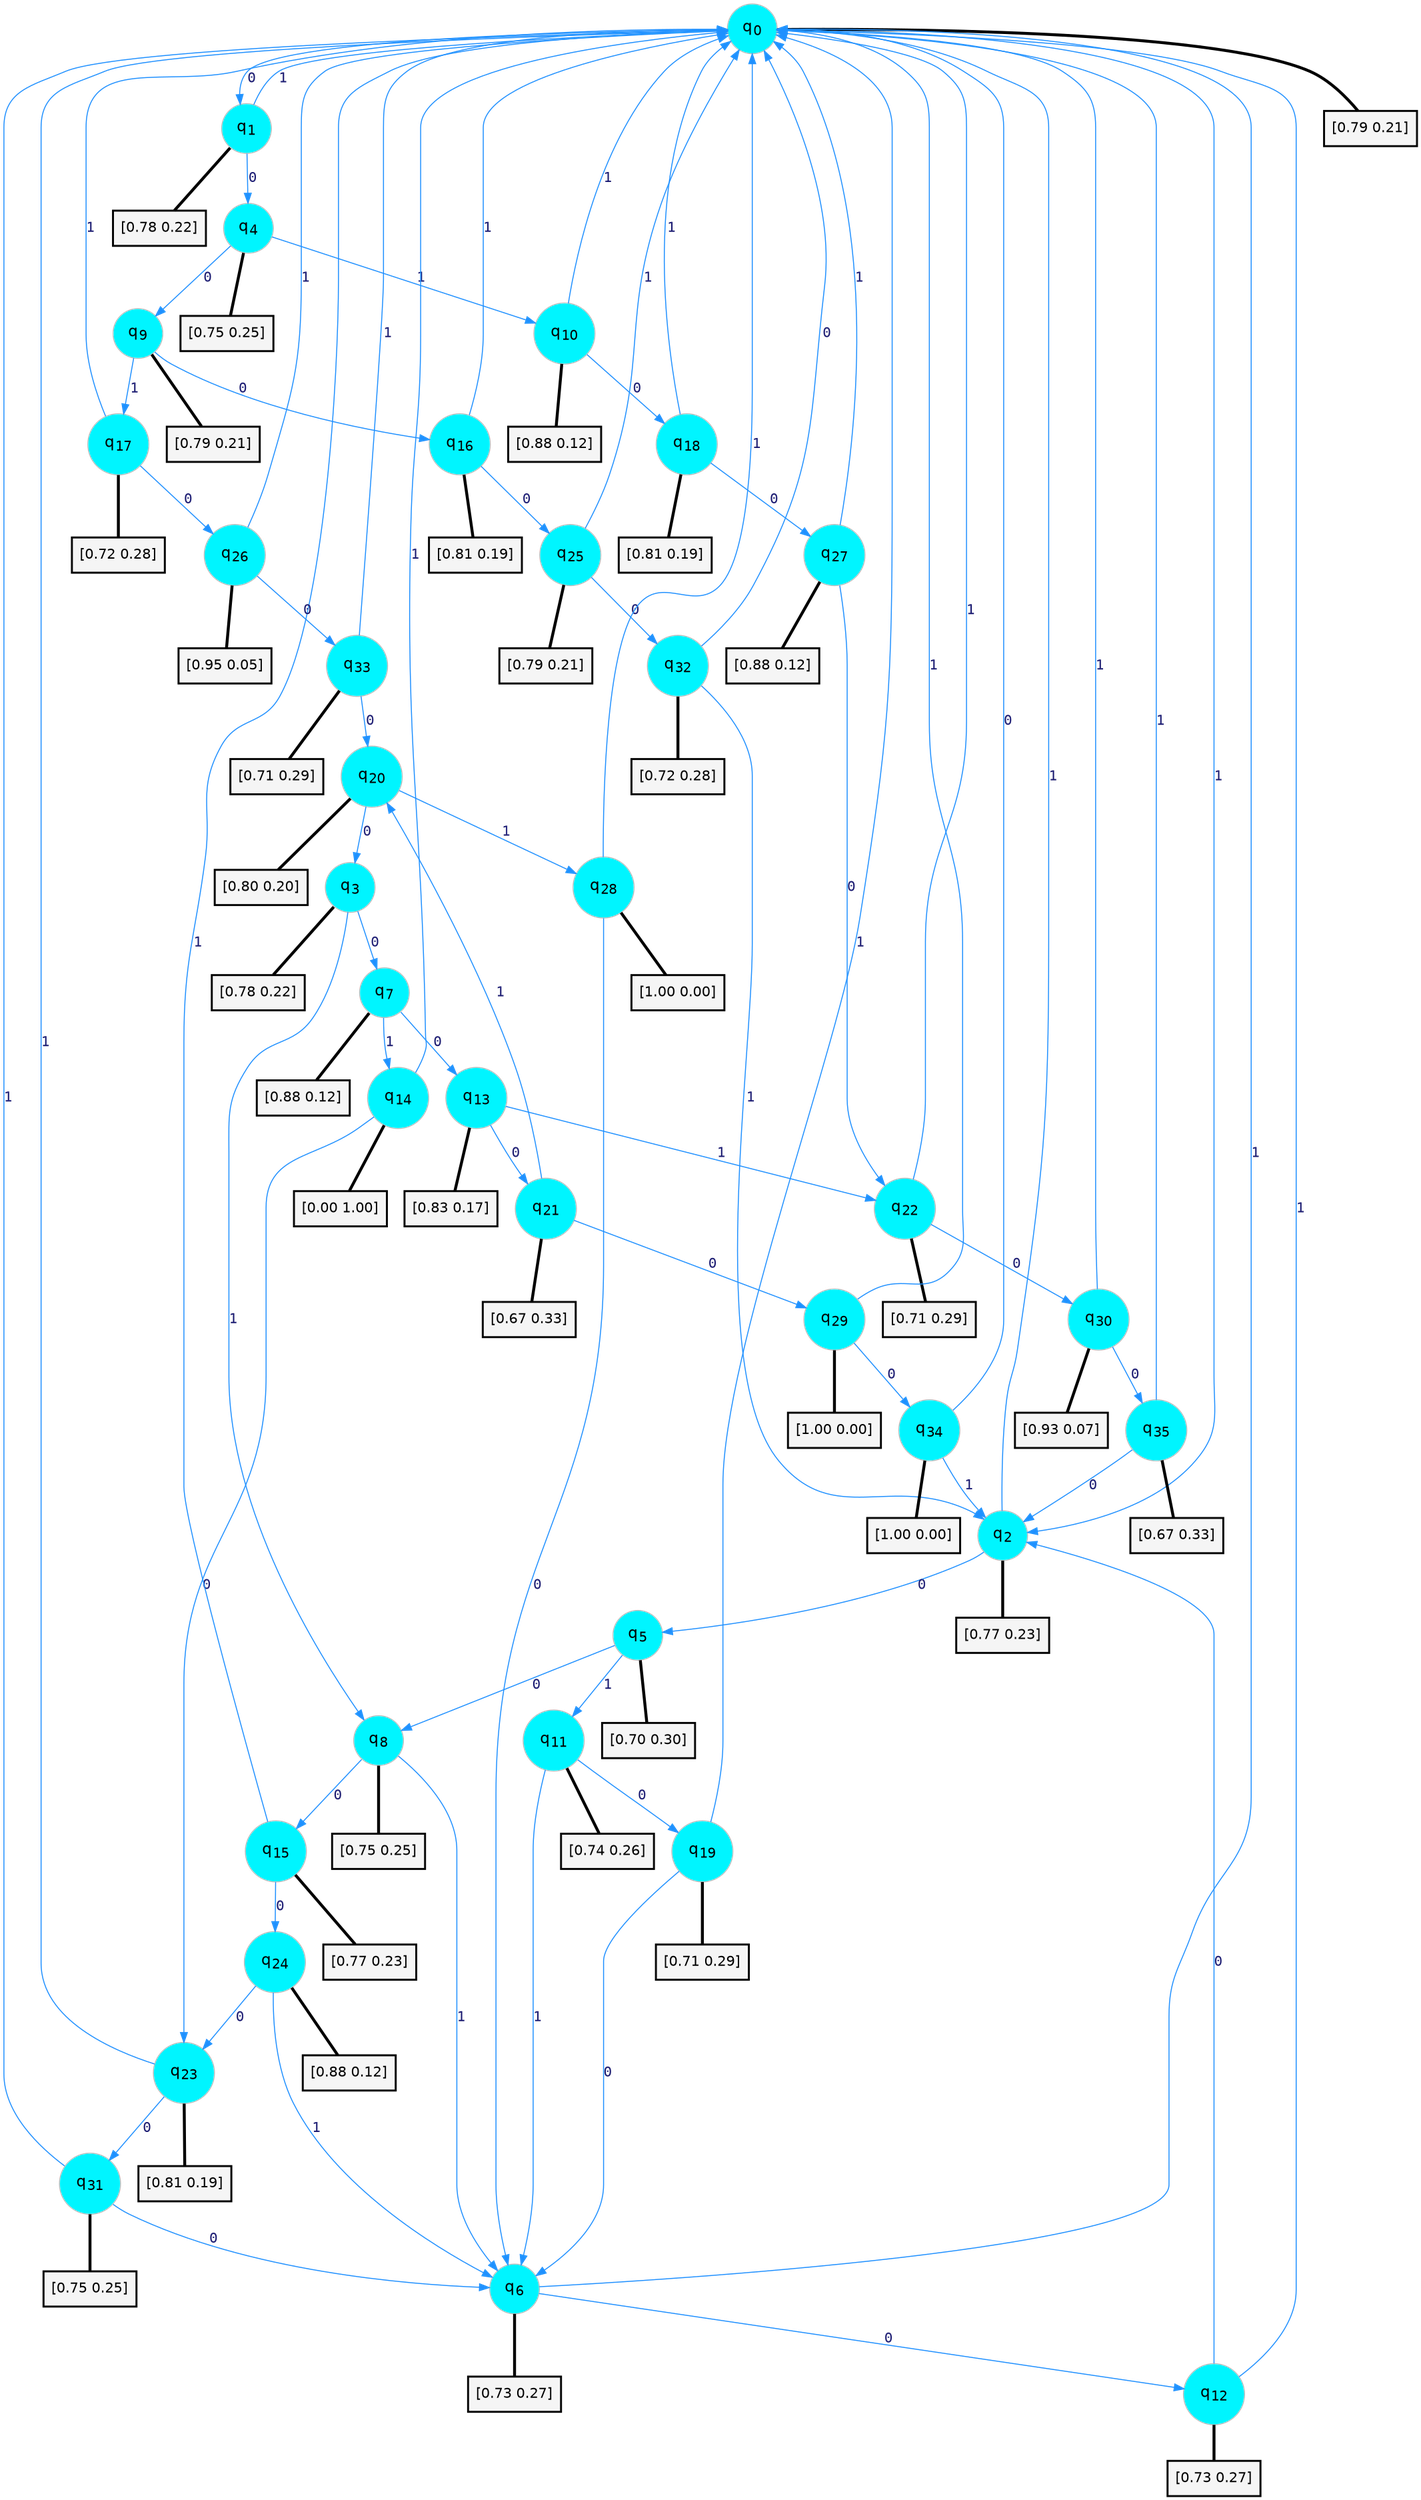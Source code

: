 digraph G {
graph [
bgcolor=transparent, dpi=300, rankdir=TD, size="40,25"];
node [
color=gray, fillcolor=turquoise1, fontcolor=black, fontname=Helvetica, fontsize=16, fontweight=bold, shape=circle, style=filled];
edge [
arrowsize=1, color=dodgerblue1, fontcolor=midnightblue, fontname=courier, fontweight=bold, penwidth=1, style=solid, weight=20];
0[label=<q<SUB>0</SUB>>];
1[label=<q<SUB>1</SUB>>];
2[label=<q<SUB>2</SUB>>];
3[label=<q<SUB>3</SUB>>];
4[label=<q<SUB>4</SUB>>];
5[label=<q<SUB>5</SUB>>];
6[label=<q<SUB>6</SUB>>];
7[label=<q<SUB>7</SUB>>];
8[label=<q<SUB>8</SUB>>];
9[label=<q<SUB>9</SUB>>];
10[label=<q<SUB>10</SUB>>];
11[label=<q<SUB>11</SUB>>];
12[label=<q<SUB>12</SUB>>];
13[label=<q<SUB>13</SUB>>];
14[label=<q<SUB>14</SUB>>];
15[label=<q<SUB>15</SUB>>];
16[label=<q<SUB>16</SUB>>];
17[label=<q<SUB>17</SUB>>];
18[label=<q<SUB>18</SUB>>];
19[label=<q<SUB>19</SUB>>];
20[label=<q<SUB>20</SUB>>];
21[label=<q<SUB>21</SUB>>];
22[label=<q<SUB>22</SUB>>];
23[label=<q<SUB>23</SUB>>];
24[label=<q<SUB>24</SUB>>];
25[label=<q<SUB>25</SUB>>];
26[label=<q<SUB>26</SUB>>];
27[label=<q<SUB>27</SUB>>];
28[label=<q<SUB>28</SUB>>];
29[label=<q<SUB>29</SUB>>];
30[label=<q<SUB>30</SUB>>];
31[label=<q<SUB>31</SUB>>];
32[label=<q<SUB>32</SUB>>];
33[label=<q<SUB>33</SUB>>];
34[label=<q<SUB>34</SUB>>];
35[label=<q<SUB>35</SUB>>];
36[label="[0.79 0.21]", shape=box,fontcolor=black, fontname=Helvetica, fontsize=14, penwidth=2, fillcolor=whitesmoke,color=black];
37[label="[0.78 0.22]", shape=box,fontcolor=black, fontname=Helvetica, fontsize=14, penwidth=2, fillcolor=whitesmoke,color=black];
38[label="[0.77 0.23]", shape=box,fontcolor=black, fontname=Helvetica, fontsize=14, penwidth=2, fillcolor=whitesmoke,color=black];
39[label="[0.78 0.22]", shape=box,fontcolor=black, fontname=Helvetica, fontsize=14, penwidth=2, fillcolor=whitesmoke,color=black];
40[label="[0.75 0.25]", shape=box,fontcolor=black, fontname=Helvetica, fontsize=14, penwidth=2, fillcolor=whitesmoke,color=black];
41[label="[0.70 0.30]", shape=box,fontcolor=black, fontname=Helvetica, fontsize=14, penwidth=2, fillcolor=whitesmoke,color=black];
42[label="[0.73 0.27]", shape=box,fontcolor=black, fontname=Helvetica, fontsize=14, penwidth=2, fillcolor=whitesmoke,color=black];
43[label="[0.88 0.12]", shape=box,fontcolor=black, fontname=Helvetica, fontsize=14, penwidth=2, fillcolor=whitesmoke,color=black];
44[label="[0.75 0.25]", shape=box,fontcolor=black, fontname=Helvetica, fontsize=14, penwidth=2, fillcolor=whitesmoke,color=black];
45[label="[0.79 0.21]", shape=box,fontcolor=black, fontname=Helvetica, fontsize=14, penwidth=2, fillcolor=whitesmoke,color=black];
46[label="[0.88 0.12]", shape=box,fontcolor=black, fontname=Helvetica, fontsize=14, penwidth=2, fillcolor=whitesmoke,color=black];
47[label="[0.74 0.26]", shape=box,fontcolor=black, fontname=Helvetica, fontsize=14, penwidth=2, fillcolor=whitesmoke,color=black];
48[label="[0.73 0.27]", shape=box,fontcolor=black, fontname=Helvetica, fontsize=14, penwidth=2, fillcolor=whitesmoke,color=black];
49[label="[0.83 0.17]", shape=box,fontcolor=black, fontname=Helvetica, fontsize=14, penwidth=2, fillcolor=whitesmoke,color=black];
50[label="[0.00 1.00]", shape=box,fontcolor=black, fontname=Helvetica, fontsize=14, penwidth=2, fillcolor=whitesmoke,color=black];
51[label="[0.77 0.23]", shape=box,fontcolor=black, fontname=Helvetica, fontsize=14, penwidth=2, fillcolor=whitesmoke,color=black];
52[label="[0.81 0.19]", shape=box,fontcolor=black, fontname=Helvetica, fontsize=14, penwidth=2, fillcolor=whitesmoke,color=black];
53[label="[0.72 0.28]", shape=box,fontcolor=black, fontname=Helvetica, fontsize=14, penwidth=2, fillcolor=whitesmoke,color=black];
54[label="[0.81 0.19]", shape=box,fontcolor=black, fontname=Helvetica, fontsize=14, penwidth=2, fillcolor=whitesmoke,color=black];
55[label="[0.71 0.29]", shape=box,fontcolor=black, fontname=Helvetica, fontsize=14, penwidth=2, fillcolor=whitesmoke,color=black];
56[label="[0.80 0.20]", shape=box,fontcolor=black, fontname=Helvetica, fontsize=14, penwidth=2, fillcolor=whitesmoke,color=black];
57[label="[0.67 0.33]", shape=box,fontcolor=black, fontname=Helvetica, fontsize=14, penwidth=2, fillcolor=whitesmoke,color=black];
58[label="[0.71 0.29]", shape=box,fontcolor=black, fontname=Helvetica, fontsize=14, penwidth=2, fillcolor=whitesmoke,color=black];
59[label="[0.81 0.19]", shape=box,fontcolor=black, fontname=Helvetica, fontsize=14, penwidth=2, fillcolor=whitesmoke,color=black];
60[label="[0.88 0.12]", shape=box,fontcolor=black, fontname=Helvetica, fontsize=14, penwidth=2, fillcolor=whitesmoke,color=black];
61[label="[0.79 0.21]", shape=box,fontcolor=black, fontname=Helvetica, fontsize=14, penwidth=2, fillcolor=whitesmoke,color=black];
62[label="[0.95 0.05]", shape=box,fontcolor=black, fontname=Helvetica, fontsize=14, penwidth=2, fillcolor=whitesmoke,color=black];
63[label="[0.88 0.12]", shape=box,fontcolor=black, fontname=Helvetica, fontsize=14, penwidth=2, fillcolor=whitesmoke,color=black];
64[label="[1.00 0.00]", shape=box,fontcolor=black, fontname=Helvetica, fontsize=14, penwidth=2, fillcolor=whitesmoke,color=black];
65[label="[1.00 0.00]", shape=box,fontcolor=black, fontname=Helvetica, fontsize=14, penwidth=2, fillcolor=whitesmoke,color=black];
66[label="[0.93 0.07]", shape=box,fontcolor=black, fontname=Helvetica, fontsize=14, penwidth=2, fillcolor=whitesmoke,color=black];
67[label="[0.75 0.25]", shape=box,fontcolor=black, fontname=Helvetica, fontsize=14, penwidth=2, fillcolor=whitesmoke,color=black];
68[label="[0.72 0.28]", shape=box,fontcolor=black, fontname=Helvetica, fontsize=14, penwidth=2, fillcolor=whitesmoke,color=black];
69[label="[0.71 0.29]", shape=box,fontcolor=black, fontname=Helvetica, fontsize=14, penwidth=2, fillcolor=whitesmoke,color=black];
70[label="[1.00 0.00]", shape=box,fontcolor=black, fontname=Helvetica, fontsize=14, penwidth=2, fillcolor=whitesmoke,color=black];
71[label="[0.67 0.33]", shape=box,fontcolor=black, fontname=Helvetica, fontsize=14, penwidth=2, fillcolor=whitesmoke,color=black];
0->1 [label=0];
0->2 [label=1];
0->36 [arrowhead=none, penwidth=3,color=black];
1->4 [label=0];
1->0 [label=1];
1->37 [arrowhead=none, penwidth=3,color=black];
2->5 [label=0];
2->0 [label=1];
2->38 [arrowhead=none, penwidth=3,color=black];
3->7 [label=0];
3->8 [label=1];
3->39 [arrowhead=none, penwidth=3,color=black];
4->9 [label=0];
4->10 [label=1];
4->40 [arrowhead=none, penwidth=3,color=black];
5->8 [label=0];
5->11 [label=1];
5->41 [arrowhead=none, penwidth=3,color=black];
6->12 [label=0];
6->0 [label=1];
6->42 [arrowhead=none, penwidth=3,color=black];
7->13 [label=0];
7->14 [label=1];
7->43 [arrowhead=none, penwidth=3,color=black];
8->15 [label=0];
8->6 [label=1];
8->44 [arrowhead=none, penwidth=3,color=black];
9->16 [label=0];
9->17 [label=1];
9->45 [arrowhead=none, penwidth=3,color=black];
10->18 [label=0];
10->0 [label=1];
10->46 [arrowhead=none, penwidth=3,color=black];
11->19 [label=0];
11->6 [label=1];
11->47 [arrowhead=none, penwidth=3,color=black];
12->2 [label=0];
12->0 [label=1];
12->48 [arrowhead=none, penwidth=3,color=black];
13->21 [label=0];
13->22 [label=1];
13->49 [arrowhead=none, penwidth=3,color=black];
14->23 [label=0];
14->0 [label=1];
14->50 [arrowhead=none, penwidth=3,color=black];
15->24 [label=0];
15->0 [label=1];
15->51 [arrowhead=none, penwidth=3,color=black];
16->25 [label=0];
16->0 [label=1];
16->52 [arrowhead=none, penwidth=3,color=black];
17->26 [label=0];
17->0 [label=1];
17->53 [arrowhead=none, penwidth=3,color=black];
18->27 [label=0];
18->0 [label=1];
18->54 [arrowhead=none, penwidth=3,color=black];
19->6 [label=0];
19->0 [label=1];
19->55 [arrowhead=none, penwidth=3,color=black];
20->3 [label=0];
20->28 [label=1];
20->56 [arrowhead=none, penwidth=3,color=black];
21->29 [label=0];
21->20 [label=1];
21->57 [arrowhead=none, penwidth=3,color=black];
22->30 [label=0];
22->0 [label=1];
22->58 [arrowhead=none, penwidth=3,color=black];
23->31 [label=0];
23->0 [label=1];
23->59 [arrowhead=none, penwidth=3,color=black];
24->23 [label=0];
24->6 [label=1];
24->60 [arrowhead=none, penwidth=3,color=black];
25->32 [label=0];
25->0 [label=1];
25->61 [arrowhead=none, penwidth=3,color=black];
26->33 [label=0];
26->0 [label=1];
26->62 [arrowhead=none, penwidth=3,color=black];
27->22 [label=0];
27->0 [label=1];
27->63 [arrowhead=none, penwidth=3,color=black];
28->6 [label=0];
28->0 [label=1];
28->64 [arrowhead=none, penwidth=3,color=black];
29->34 [label=0];
29->0 [label=1];
29->65 [arrowhead=none, penwidth=3,color=black];
30->35 [label=0];
30->0 [label=1];
30->66 [arrowhead=none, penwidth=3,color=black];
31->6 [label=0];
31->0 [label=1];
31->67 [arrowhead=none, penwidth=3,color=black];
32->0 [label=0];
32->2 [label=1];
32->68 [arrowhead=none, penwidth=3,color=black];
33->20 [label=0];
33->0 [label=1];
33->69 [arrowhead=none, penwidth=3,color=black];
34->0 [label=0];
34->2 [label=1];
34->70 [arrowhead=none, penwidth=3,color=black];
35->2 [label=0];
35->0 [label=1];
35->71 [arrowhead=none, penwidth=3,color=black];
}
